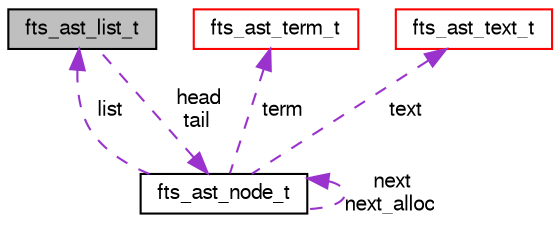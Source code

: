 digraph "fts_ast_list_t"
{
  bgcolor="transparent";
  edge [fontname="FreeSans",fontsize="10",labelfontname="FreeSans",labelfontsize="10"];
  node [fontname="FreeSans",fontsize="10",shape=record];
  Node1 [label="fts_ast_list_t",height=0.2,width=0.4,color="black", fillcolor="grey75", style="filled" fontcolor="black"];
  Node2 -> Node1 [dir="back",color="darkorchid3",fontsize="10",style="dashed",label=" head\ntail" ,fontname="FreeSans"];
  Node2 [label="fts_ast_node_t",height=0.2,width=0.4,color="black",URL="$structfts__ast__node__t.html"];
  Node3 -> Node2 [dir="back",color="darkorchid3",fontsize="10",style="dashed",label=" term" ,fontname="FreeSans"];
  Node3 [label="fts_ast_term_t",height=0.2,width=0.4,color="red",URL="$structfts__ast__term__t.html"];
  Node4 -> Node2 [dir="back",color="darkorchid3",fontsize="10",style="dashed",label=" text" ,fontname="FreeSans"];
  Node4 [label="fts_ast_text_t",height=0.2,width=0.4,color="red",URL="$structfts__ast__text__t.html"];
  Node2 -> Node2 [dir="back",color="darkorchid3",fontsize="10",style="dashed",label=" next\nnext_alloc" ,fontname="FreeSans"];
  Node1 -> Node2 [dir="back",color="darkorchid3",fontsize="10",style="dashed",label=" list" ,fontname="FreeSans"];
}
